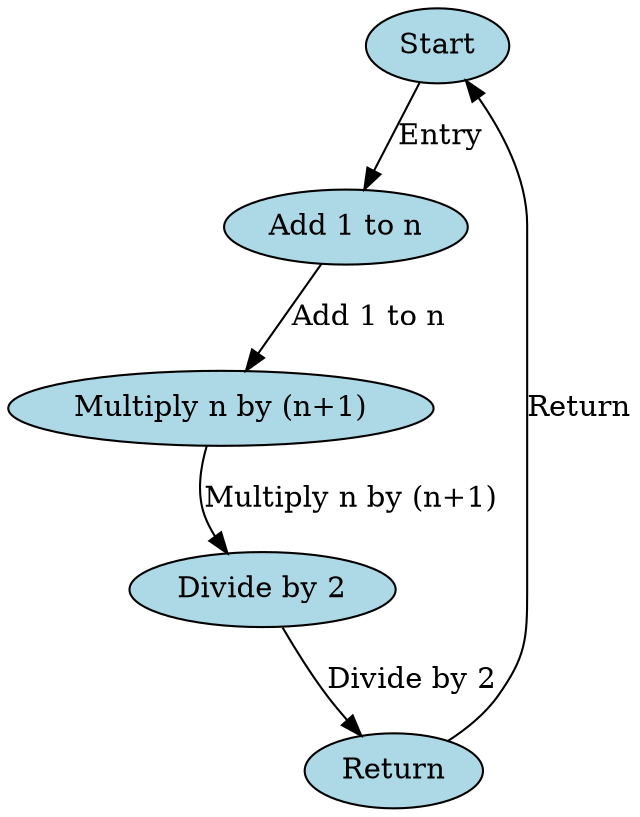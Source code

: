 digraph G {
    node [shape=box, fillcolor=lightblue, style=filled];
    node0 [label="Start", shape=ellipse, fillcolor=lightblue, style=filled];
    node1 [label="Add 1 to n", shape=ellipse, fillcolor=lightblue, style=filled];
    node2 [label="Multiply n by (n+1)", shape=ellipse, fillcolor=lightblue, style=filled];
    node3 [label="Divide by 2", shape=ellipse, fillcolor=lightblue, style=filled];
    node4 [label="Return", shape=ellipse, fillcolor=lightblue, style=filled];

    node0 -> node1 [label="Entry"];
    node1 -> node2 [label="Add 1 to n"];
    node2 -> node3 [label="Multiply n by (n+1)"];
    node3 -> node4 [label="Divide by 2"];
    node4 -> node0 [label="Return"];
}